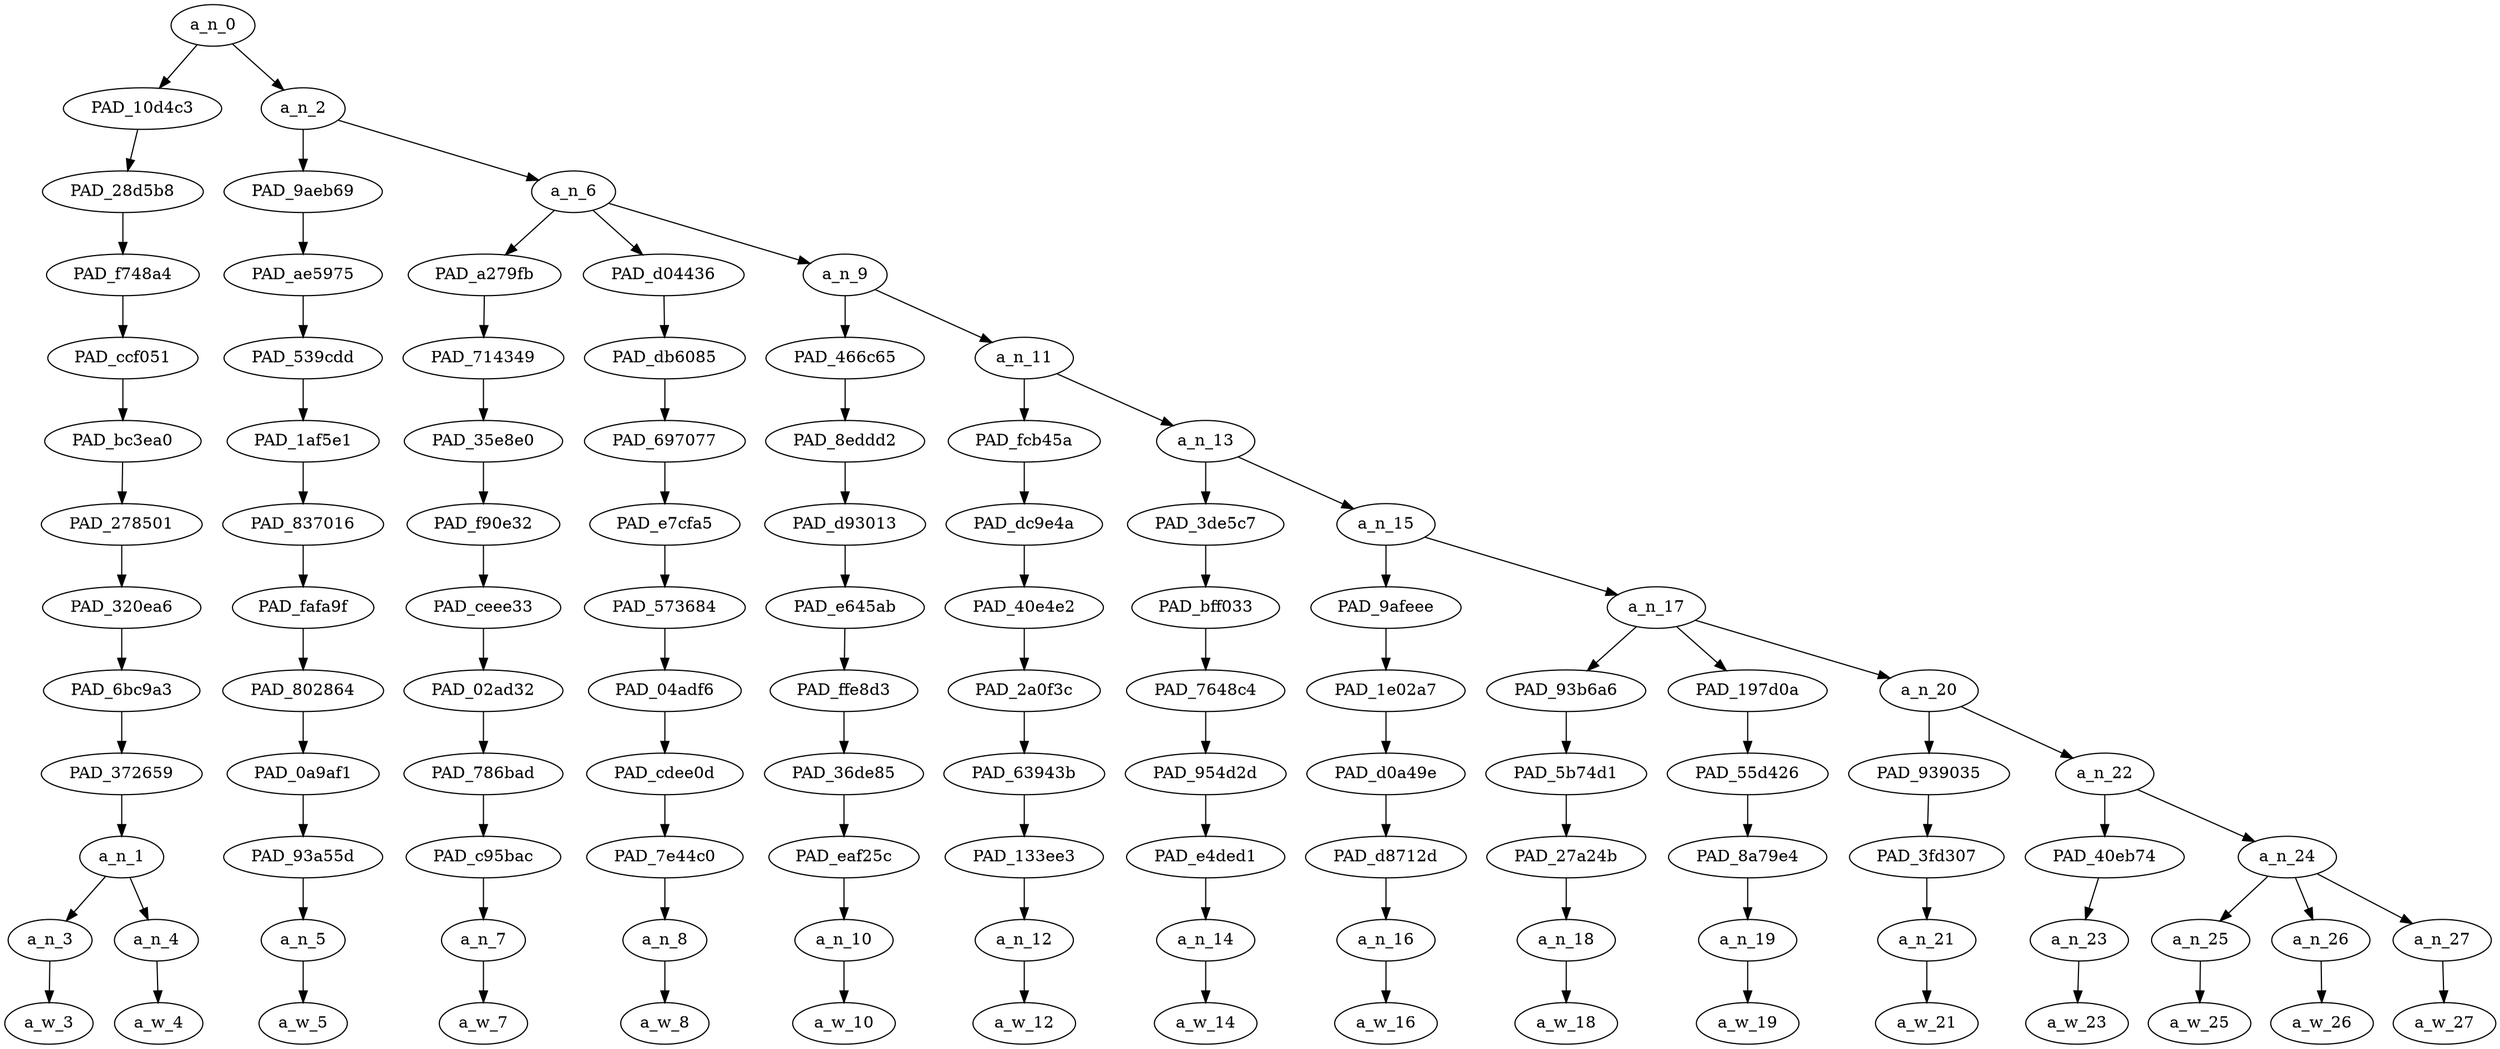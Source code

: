 strict digraph "" {
	a_n_0	[div_dir=1,
		index=0,
		level=12,
		pos="1.8350694444444444,12!",
		text_span="[0, 1, 2, 3, 4, 5, 6, 7, 8, 9, 10, 11, 12, 13, 14, 15]",
		value=1.00000001];
	PAD_10d4c3	[div_dir=1,
		index=0,
		level=11,
		pos="0.5,11!",
		text_span="[0, 1]",
		value=0.31353006];
	a_n_0 -> PAD_10d4c3;
	a_n_2	[div_dir=1,
		index=1,
		level=11,
		pos="3.170138888888889,11!",
		text_span="[2, 3, 4, 5, 6, 7, 8, 9, 10, 11, 12, 13, 14, 15]",
		value=0.68494242];
	a_n_0 -> a_n_2;
	PAD_28d5b8	[div_dir=1,
		index=0,
		level=10,
		pos="0.5,10!",
		text_span="[0, 1]",
		value=0.31353006];
	PAD_10d4c3 -> PAD_28d5b8;
	PAD_f748a4	[div_dir=1,
		index=0,
		level=9,
		pos="0.5,9!",
		text_span="[0, 1]",
		value=0.31353006];
	PAD_28d5b8 -> PAD_f748a4;
	PAD_ccf051	[div_dir=1,
		index=0,
		level=8,
		pos="0.5,8!",
		text_span="[0, 1]",
		value=0.31353006];
	PAD_f748a4 -> PAD_ccf051;
	PAD_bc3ea0	[div_dir=1,
		index=0,
		level=7,
		pos="0.5,7!",
		text_span="[0, 1]",
		value=0.31353006];
	PAD_ccf051 -> PAD_bc3ea0;
	PAD_278501	[div_dir=1,
		index=0,
		level=6,
		pos="0.5,6!",
		text_span="[0, 1]",
		value=0.31353006];
	PAD_bc3ea0 -> PAD_278501;
	PAD_320ea6	[div_dir=1,
		index=0,
		level=5,
		pos="0.5,5!",
		text_span="[0, 1]",
		value=0.31353006];
	PAD_278501 -> PAD_320ea6;
	PAD_6bc9a3	[div_dir=1,
		index=0,
		level=4,
		pos="0.5,4!",
		text_span="[0, 1]",
		value=0.31353006];
	PAD_320ea6 -> PAD_6bc9a3;
	PAD_372659	[div_dir=1,
		index=0,
		level=3,
		pos="0.5,3!",
		text_span="[0, 1]",
		value=0.31353006];
	PAD_6bc9a3 -> PAD_372659;
	a_n_1	[div_dir=1,
		index=0,
		level=2,
		pos="0.5,2!",
		text_span="[0, 1]",
		value=0.31353006];
	PAD_372659 -> a_n_1;
	a_n_3	[div_dir=1,
		index=0,
		level=1,
		pos="0.0,1!",
		text_span="[0]",
		value=0.07132452];
	a_n_1 -> a_n_3;
	a_n_4	[div_dir=1,
		index=1,
		level=1,
		pos="1.0,1!",
		text_span="[1]",
		value=0.24074589];
	a_n_1 -> a_n_4;
	a_w_3	[div_dir=0,
		index=0,
		level=0,
		pos="0,0!",
		text_span="[0]",
		value=good];
	a_n_3 -> a_w_3;
	a_w_4	[div_dir=0,
		index=1,
		level=0,
		pos="1,0!",
		text_span="[1]",
		value=moslem];
	a_n_4 -> a_w_4;
	PAD_9aeb69	[div_dir=1,
		index=1,
		level=10,
		pos="2.0,10!",
		text_span="[2]",
		value=0.03902304];
	a_n_2 -> PAD_9aeb69;
	a_n_6	[div_dir=1,
		index=2,
		level=10,
		pos="4.340277777777778,10!",
		text_span="[3, 4, 5, 6, 7, 8, 9, 10, 11, 12, 13, 14, 15]",
		value=0.64496938];
	a_n_2 -> a_n_6;
	PAD_ae5975	[div_dir=1,
		index=1,
		level=9,
		pos="2.0,9!",
		text_span="[2]",
		value=0.03902304];
	PAD_9aeb69 -> PAD_ae5975;
	PAD_539cdd	[div_dir=1,
		index=1,
		level=8,
		pos="2.0,8!",
		text_span="[2]",
		value=0.03902304];
	PAD_ae5975 -> PAD_539cdd;
	PAD_1af5e1	[div_dir=1,
		index=1,
		level=7,
		pos="2.0,7!",
		text_span="[2]",
		value=0.03902304];
	PAD_539cdd -> PAD_1af5e1;
	PAD_837016	[div_dir=1,
		index=1,
		level=6,
		pos="2.0,6!",
		text_span="[2]",
		value=0.03902304];
	PAD_1af5e1 -> PAD_837016;
	PAD_fafa9f	[div_dir=1,
		index=1,
		level=5,
		pos="2.0,5!",
		text_span="[2]",
		value=0.03902304];
	PAD_837016 -> PAD_fafa9f;
	PAD_802864	[div_dir=1,
		index=1,
		level=4,
		pos="2.0,4!",
		text_span="[2]",
		value=0.03902304];
	PAD_fafa9f -> PAD_802864;
	PAD_0a9af1	[div_dir=1,
		index=1,
		level=3,
		pos="2.0,3!",
		text_span="[2]",
		value=0.03902304];
	PAD_802864 -> PAD_0a9af1;
	PAD_93a55d	[div_dir=1,
		index=1,
		level=2,
		pos="2.0,2!",
		text_span="[2]",
		value=0.03902304];
	PAD_0a9af1 -> PAD_93a55d;
	a_n_5	[div_dir=1,
		index=2,
		level=1,
		pos="2.0,1!",
		text_span="[2]",
		value=0.03902304];
	PAD_93a55d -> a_n_5;
	a_w_5	[div_dir=0,
		index=2,
		level=0,
		pos="2,0!",
		text_span="[2]",
		value=if];
	a_n_5 -> a_w_5;
	PAD_a279fb	[div_dir=1,
		index=2,
		level=9,
		pos="3.0,9!",
		text_span="[3]",
		value=0.03629083];
	a_n_6 -> PAD_a279fb;
	PAD_d04436	[div_dir=1,
		index=3,
		level=9,
		pos="4.0,9!",
		text_span="[4]",
		value=0.03491574];
	a_n_6 -> PAD_d04436;
	a_n_9	[div_dir=1,
		index=4,
		level=9,
		pos="6.020833333333334,9!",
		text_span="[5, 6, 7, 8, 9, 10, 11, 12, 13, 14, 15]",
		value=0.57284874];
	a_n_6 -> a_n_9;
	PAD_714349	[div_dir=1,
		index=2,
		level=8,
		pos="3.0,8!",
		text_span="[3]",
		value=0.03629083];
	PAD_a279fb -> PAD_714349;
	PAD_35e8e0	[div_dir=1,
		index=2,
		level=7,
		pos="3.0,7!",
		text_span="[3]",
		value=0.03629083];
	PAD_714349 -> PAD_35e8e0;
	PAD_f90e32	[div_dir=1,
		index=2,
		level=6,
		pos="3.0,6!",
		text_span="[3]",
		value=0.03629083];
	PAD_35e8e0 -> PAD_f90e32;
	PAD_ceee33	[div_dir=1,
		index=2,
		level=5,
		pos="3.0,5!",
		text_span="[3]",
		value=0.03629083];
	PAD_f90e32 -> PAD_ceee33;
	PAD_02ad32	[div_dir=1,
		index=2,
		level=4,
		pos="3.0,4!",
		text_span="[3]",
		value=0.03629083];
	PAD_ceee33 -> PAD_02ad32;
	PAD_786bad	[div_dir=1,
		index=2,
		level=3,
		pos="3.0,3!",
		text_span="[3]",
		value=0.03629083];
	PAD_02ad32 -> PAD_786bad;
	PAD_c95bac	[div_dir=1,
		index=2,
		level=2,
		pos="3.0,2!",
		text_span="[3]",
		value=0.03629083];
	PAD_786bad -> PAD_c95bac;
	a_n_7	[div_dir=1,
		index=3,
		level=1,
		pos="3.0,1!",
		text_span="[3]",
		value=0.03629083];
	PAD_c95bac -> a_n_7;
	a_w_7	[div_dir=0,
		index=3,
		level=0,
		pos="3,0!",
		text_span="[3]",
		value=only];
	a_n_7 -> a_w_7;
	PAD_db6085	[div_dir=1,
		index=3,
		level=8,
		pos="4.0,8!",
		text_span="[4]",
		value=0.03491574];
	PAD_d04436 -> PAD_db6085;
	PAD_697077	[div_dir=1,
		index=3,
		level=7,
		pos="4.0,7!",
		text_span="[4]",
		value=0.03491574];
	PAD_db6085 -> PAD_697077;
	PAD_e7cfa5	[div_dir=1,
		index=3,
		level=6,
		pos="4.0,6!",
		text_span="[4]",
		value=0.03491574];
	PAD_697077 -> PAD_e7cfa5;
	PAD_573684	[div_dir=1,
		index=3,
		level=5,
		pos="4.0,5!",
		text_span="[4]",
		value=0.03491574];
	PAD_e7cfa5 -> PAD_573684;
	PAD_04adf6	[div_dir=1,
		index=3,
		level=4,
		pos="4.0,4!",
		text_span="[4]",
		value=0.03491574];
	PAD_573684 -> PAD_04adf6;
	PAD_cdee0d	[div_dir=1,
		index=3,
		level=3,
		pos="4.0,3!",
		text_span="[4]",
		value=0.03491574];
	PAD_04adf6 -> PAD_cdee0d;
	PAD_7e44c0	[div_dir=1,
		index=3,
		level=2,
		pos="4.0,2!",
		text_span="[4]",
		value=0.03491574];
	PAD_cdee0d -> PAD_7e44c0;
	a_n_8	[div_dir=1,
		index=4,
		level=1,
		pos="4.0,1!",
		text_span="[4]",
		value=0.03491574];
	PAD_7e44c0 -> a_n_8;
	a_w_8	[div_dir=0,
		index=4,
		level=0,
		pos="4,0!",
		text_span="[4]",
		value=we];
	a_n_8 -> a_w_8;
	PAD_466c65	[div_dir=1,
		index=4,
		level=8,
		pos="5.0,8!",
		text_span="[5]",
		value=0.02788660];
	a_n_9 -> PAD_466c65;
	a_n_11	[div_dir=1,
		index=5,
		level=8,
		pos="7.041666666666667,8!",
		text_span="[6, 7, 8, 9, 10, 11, 12, 13, 14, 15]",
		value=0.54410288];
	a_n_9 -> a_n_11;
	PAD_8eddd2	[div_dir=1,
		index=4,
		level=7,
		pos="5.0,7!",
		text_span="[5]",
		value=0.02788660];
	PAD_466c65 -> PAD_8eddd2;
	PAD_d93013	[div_dir=1,
		index=4,
		level=6,
		pos="5.0,6!",
		text_span="[5]",
		value=0.02788660];
	PAD_8eddd2 -> PAD_d93013;
	PAD_e645ab	[div_dir=1,
		index=4,
		level=5,
		pos="5.0,5!",
		text_span="[5]",
		value=0.02788660];
	PAD_d93013 -> PAD_e645ab;
	PAD_ffe8d3	[div_dir=1,
		index=4,
		level=4,
		pos="5.0,4!",
		text_span="[5]",
		value=0.02788660];
	PAD_e645ab -> PAD_ffe8d3;
	PAD_36de85	[div_dir=1,
		index=4,
		level=3,
		pos="5.0,3!",
		text_span="[5]",
		value=0.02788660];
	PAD_ffe8d3 -> PAD_36de85;
	PAD_eaf25c	[div_dir=1,
		index=4,
		level=2,
		pos="5.0,2!",
		text_span="[5]",
		value=0.02788660];
	PAD_36de85 -> PAD_eaf25c;
	a_n_10	[div_dir=1,
		index=5,
		level=1,
		pos="5.0,1!",
		text_span="[5]",
		value=0.02788660];
	PAD_eaf25c -> a_n_10;
	a_w_10	[div_dir=0,
		index=5,
		level=0,
		pos="5,0!",
		text_span="[5]",
		value=can];
	a_n_10 -> a_w_10;
	PAD_fcb45a	[div_dir=-1,
		index=5,
		level=7,
		pos="6.0,7!",
		text_span="[6]",
		value=0.03079787];
	a_n_11 -> PAD_fcb45a;
	a_n_13	[div_dir=1,
		index=6,
		level=7,
		pos="8.083333333333334,7!",
		text_span="[7, 8, 9, 10, 11, 12, 13, 14, 15]",
		value=0.51242832];
	a_n_11 -> a_n_13;
	PAD_dc9e4a	[div_dir=-1,
		index=5,
		level=6,
		pos="6.0,6!",
		text_span="[6]",
		value=0.03079787];
	PAD_fcb45a -> PAD_dc9e4a;
	PAD_40e4e2	[div_dir=-1,
		index=5,
		level=5,
		pos="6.0,5!",
		text_span="[6]",
		value=0.03079787];
	PAD_dc9e4a -> PAD_40e4e2;
	PAD_2a0f3c	[div_dir=-1,
		index=5,
		level=4,
		pos="6.0,4!",
		text_span="[6]",
		value=0.03079787];
	PAD_40e4e2 -> PAD_2a0f3c;
	PAD_63943b	[div_dir=-1,
		index=5,
		level=3,
		pos="6.0,3!",
		text_span="[6]",
		value=0.03079787];
	PAD_2a0f3c -> PAD_63943b;
	PAD_133ee3	[div_dir=-1,
		index=5,
		level=2,
		pos="6.0,2!",
		text_span="[6]",
		value=0.03079787];
	PAD_63943b -> PAD_133ee3;
	a_n_12	[div_dir=-1,
		index=6,
		level=1,
		pos="6.0,1!",
		text_span="[6]",
		value=0.03079787];
	PAD_133ee3 -> a_n_12;
	a_w_12	[div_dir=0,
		index=6,
		level=0,
		pos="6,0!",
		text_span="[6]",
		value=get];
	a_n_12 -> a_w_12;
	PAD_3de5c7	[div_dir=1,
		index=6,
		level=6,
		pos="7.0,6!",
		text_span="[7]",
		value=0.04218889];
	a_n_13 -> PAD_3de5c7;
	a_n_15	[div_dir=1,
		index=7,
		level=6,
		pos="9.166666666666668,6!",
		text_span="[8, 9, 10, 11, 12, 13, 14, 15]",
		value=0.46932134];
	a_n_13 -> a_n_15;
	PAD_bff033	[div_dir=1,
		index=6,
		level=5,
		pos="7.0,5!",
		text_span="[7]",
		value=0.04218889];
	PAD_3de5c7 -> PAD_bff033;
	PAD_7648c4	[div_dir=1,
		index=6,
		level=4,
		pos="7.0,4!",
		text_span="[7]",
		value=0.04218889];
	PAD_bff033 -> PAD_7648c4;
	PAD_954d2d	[div_dir=1,
		index=6,
		level=3,
		pos="7.0,3!",
		text_span="[7]",
		value=0.04218889];
	PAD_7648c4 -> PAD_954d2d;
	PAD_e4ded1	[div_dir=1,
		index=6,
		level=2,
		pos="7.0,2!",
		text_span="[7]",
		value=0.04218889];
	PAD_954d2d -> PAD_e4ded1;
	a_n_14	[div_dir=1,
		index=7,
		level=1,
		pos="7.0,1!",
		text_span="[7]",
		value=0.04218889];
	PAD_e4ded1 -> a_n_14;
	a_w_14	[div_dir=0,
		index=7,
		level=0,
		pos="7,0!",
		text_span="[7]",
		value=them];
	a_n_14 -> a_w_14;
	PAD_9afeee	[div_dir=-1,
		index=7,
		level=5,
		pos="8.0,5!",
		text_span="[8]",
		value=0.02795688];
	a_n_15 -> PAD_9afeee;
	a_n_17	[div_dir=1,
		index=8,
		level=5,
		pos="10.333333333333334,5!",
		text_span="[9, 10, 11, 12, 13, 14, 15]",
		value=0.44042613];
	a_n_15 -> a_n_17;
	PAD_1e02a7	[div_dir=-1,
		index=7,
		level=4,
		pos="8.0,4!",
		text_span="[8]",
		value=0.02795688];
	PAD_9afeee -> PAD_1e02a7;
	PAD_d0a49e	[div_dir=-1,
		index=7,
		level=3,
		pos="8.0,3!",
		text_span="[8]",
		value=0.02795688];
	PAD_1e02a7 -> PAD_d0a49e;
	PAD_d8712d	[div_dir=-1,
		index=7,
		level=2,
		pos="8.0,2!",
		text_span="[8]",
		value=0.02795688];
	PAD_d0a49e -> PAD_d8712d;
	a_n_16	[div_dir=-1,
		index=8,
		level=1,
		pos="8.0,1!",
		text_span="[8]",
		value=0.02795688];
	PAD_d8712d -> a_n_16;
	a_w_16	[div_dir=0,
		index=8,
		level=0,
		pos="8,0!",
		text_span="[8]",
		value=to];
	a_n_16 -> a_w_16;
	PAD_93b6a6	[div_dir=1,
		index=8,
		level=4,
		pos="9.0,4!",
		text_span="[9]",
		value=0.02731930];
	a_n_17 -> PAD_93b6a6;
	PAD_197d0a	[div_dir=-1,
		index=9,
		level=4,
		pos="10.0,4!",
		text_span="[10]",
		value=0.03152843];
	a_n_17 -> PAD_197d0a;
	a_n_20	[div_dir=1,
		index=10,
		level=4,
		pos="12.0,4!",
		text_span="[11, 12, 13, 14, 15]",
		value=0.38057746];
	a_n_17 -> a_n_20;
	PAD_5b74d1	[div_dir=1,
		index=8,
		level=3,
		pos="9.0,3!",
		text_span="[9]",
		value=0.02731930];
	PAD_93b6a6 -> PAD_5b74d1;
	PAD_27a24b	[div_dir=1,
		index=8,
		level=2,
		pos="9.0,2!",
		text_span="[9]",
		value=0.02731930];
	PAD_5b74d1 -> PAD_27a24b;
	a_n_18	[div_dir=1,
		index=9,
		level=1,
		pos="9.0,1!",
		text_span="[9]",
		value=0.02731930];
	PAD_27a24b -> a_n_18;
	a_w_18	[div_dir=0,
		index=9,
		level=0,
		pos="9,0!",
		text_span="[9]",
		value=do];
	a_n_18 -> a_w_18;
	PAD_55d426	[div_dir=-1,
		index=9,
		level=3,
		pos="10.0,3!",
		text_span="[10]",
		value=0.03152843];
	PAD_197d0a -> PAD_55d426;
	PAD_8a79e4	[div_dir=-1,
		index=9,
		level=2,
		pos="10.0,2!",
		text_span="[10]",
		value=0.03152843];
	PAD_55d426 -> PAD_8a79e4;
	a_n_19	[div_dir=-1,
		index=10,
		level=1,
		pos="10.0,1!",
		text_span="[10]",
		value=0.03152843];
	PAD_8a79e4 -> a_n_19;
	a_w_19	[div_dir=0,
		index=10,
		level=0,
		pos="10,0!",
		text_span="[10]",
		value=this];
	a_n_19 -> a_w_19;
	PAD_939035	[div_dir=1,
		index=10,
		level=3,
		pos="11.0,3!",
		text_span="[11]",
		value=0.03430322];
	a_n_20 -> PAD_939035;
	a_n_22	[div_dir=1,
		index=11,
		level=3,
		pos="13.0,3!",
		text_span="[12, 13, 14, 15]",
		value=0.34506792];
	a_n_20 -> a_n_22;
	PAD_3fd307	[div_dir=1,
		index=10,
		level=2,
		pos="11.0,2!",
		text_span="[11]",
		value=0.03430322];
	PAD_939035 -> PAD_3fd307;
	a_n_21	[div_dir=1,
		index=11,
		level=1,
		pos="11.0,1!",
		text_span="[11]",
		value=0.03430322];
	PAD_3fd307 -> a_n_21;
	a_w_21	[div_dir=0,
		index=11,
		level=0,
		pos="11,0!",
		text_span="[11]",
		value=before];
	a_n_21 -> a_w_21;
	PAD_40eb74	[div_dir=1,
		index=11,
		level=2,
		pos="12.0,2!",
		text_span="[12]",
		value=0.05434797];
	a_n_22 -> PAD_40eb74;
	a_n_24	[div_dir=1,
		index=12,
		level=2,
		pos="14.0,2!",
		text_span="[13, 14, 15]",
		value=0.28950170];
	a_n_22 -> a_n_24;
	a_n_23	[div_dir=1,
		index=12,
		level=1,
		pos="12.0,1!",
		text_span="[12]",
		value=0.05434797];
	PAD_40eb74 -> a_n_23;
	a_w_23	[div_dir=0,
		index=12,
		level=0,
		pos="12,0!",
		text_span="[12]",
		value=wives];
	a_n_23 -> a_w_23;
	a_n_25	[div_dir=1,
		index=13,
		level=1,
		pos="13.0,1!",
		text_span="[13]",
		value=0.06472869];
	a_n_24 -> a_n_25;
	a_n_26	[div_dir=1,
		index=14,
		level=1,
		pos="14.0,1!",
		text_span="[14]",
		value=0.04902398];
	a_n_24 -> a_n_26;
	a_n_27	[div_dir=1,
		index=15,
		level=1,
		pos="15.0,1!",
		text_span="[15]",
		value=0.17459454];
	a_n_24 -> a_n_27;
	a_w_25	[div_dir=0,
		index=13,
		level=0,
		pos="13,0!",
		text_span="[13]",
		value=squat];
	a_n_25 -> a_w_25;
	a_w_26	[div_dir=0,
		index=14,
		level=0,
		pos="14,0!",
		text_span="[14]",
		value=out];
	a_n_26 -> a_w_26;
	a_w_27	[div_dir=0,
		index=15,
		level=0,
		pos="15,0!",
		text_span="[15]",
		value=shitlings];
	a_n_27 -> a_w_27;
}
